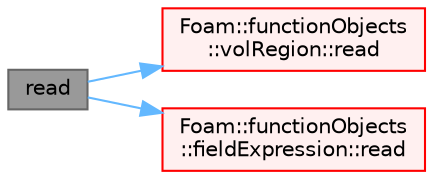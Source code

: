digraph "read"
{
 // LATEX_PDF_SIZE
  bgcolor="transparent";
  edge [fontname=Helvetica,fontsize=10,labelfontname=Helvetica,labelfontsize=10];
  node [fontname=Helvetica,fontsize=10,shape=box,height=0.2,width=0.4];
  rankdir="LR";
  Node1 [id="Node000001",label="read",height=0.2,width=0.4,color="gray40", fillcolor="grey60", style="filled", fontcolor="black",tooltip=" "];
  Node1 -> Node2 [id="edge1_Node000001_Node000002",color="steelblue1",style="solid",tooltip=" "];
  Node2 [id="Node000002",label="Foam::functionObjects\l::volRegion::read",height=0.2,width=0.4,color="red", fillcolor="#FFF0F0", style="filled",URL="$classFoam_1_1functionObjects_1_1volRegion.html#a6ce0c64db98eb6144d363dbfc86104eb",tooltip=" "];
  Node1 -> Node6 [id="edge2_Node000001_Node000006",color="steelblue1",style="solid",tooltip=" "];
  Node6 [id="Node000006",label="Foam::functionObjects\l::fieldExpression::read",height=0.2,width=0.4,color="red", fillcolor="#FFF0F0", style="filled",URL="$classFoam_1_1functionObjects_1_1fieldExpression.html#a6ce0c64db98eb6144d363dbfc86104eb",tooltip=" "];
}
